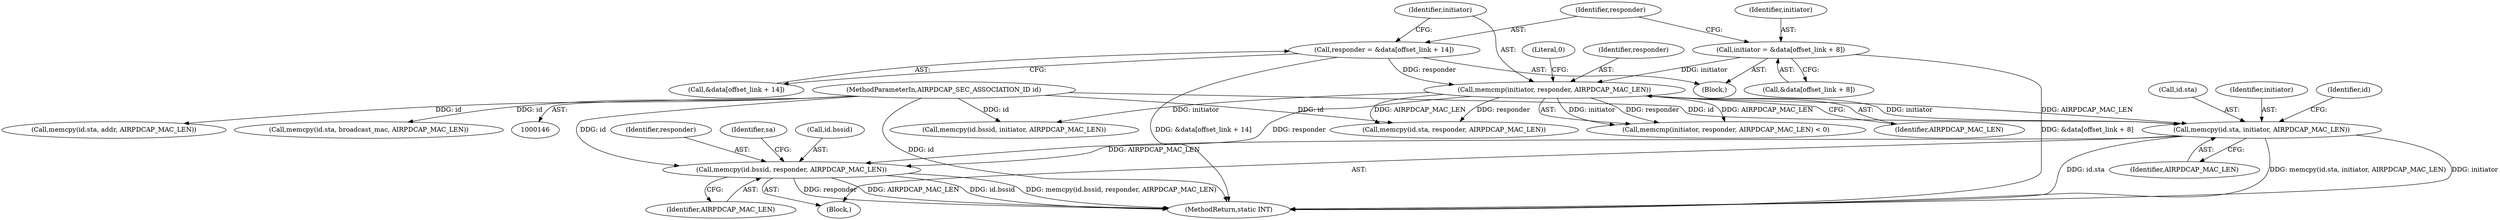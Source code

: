 digraph "0_wireshark_9b0b20b8d5f8c9f7839d58ff6c5900f7e19283b4@API" {
"1000674" [label="(Call,memcpy(id.bssid, responder, AIRPDCAP_MAC_LEN))"];
"1000151" [label="(MethodParameterIn,AIRPDCAP_SEC_ASSOCIATION_ID id)"];
"1000662" [label="(Call,memcmp(initiator, responder, AIRPDCAP_MAC_LEN))"];
"1000644" [label="(Call,initiator = &data[offset_link + 8])"];
"1000652" [label="(Call,responder = &data[offset_link + 14])"];
"1000668" [label="(Call,memcpy(id.sta, initiator, AIRPDCAP_MAC_LEN))"];
"1000679" [label="(Identifier,AIRPDCAP_MAC_LEN)"];
"1000646" [label="(Call,&data[offset_link + 8])"];
"1000653" [label="(Identifier,responder)"];
"1000669" [label="(Call,id.sta)"];
"1000682" [label="(Call,memcpy(id.sta, responder, AIRPDCAP_MAC_LEN))"];
"1000678" [label="(Identifier,responder)"];
"1000668" [label="(Call,memcpy(id.sta, initiator, AIRPDCAP_MAC_LEN))"];
"1000645" [label="(Identifier,initiator)"];
"1000663" [label="(Identifier,initiator)"];
"1000695" [label="(Identifier,sa)"];
"1000644" [label="(Call,initiator = &data[offset_link + 8])"];
"1000666" [label="(Literal,0)"];
"1000672" [label="(Identifier,initiator)"];
"1000674" [label="(Call,memcpy(id.bssid, responder, AIRPDCAP_MAC_LEN))"];
"1000675" [label="(Call,id.bssid)"];
"1000382" [label="(Call,memcpy(id.sta, addr, AIRPDCAP_MAC_LEN))"];
"1000676" [label="(Identifier,id)"];
"1000473" [label="(Block,)"];
"1000654" [label="(Call,&data[offset_link + 14])"];
"1000667" [label="(Block,)"];
"1000661" [label="(Call,memcmp(initiator, responder, AIRPDCAP_MAC_LEN) < 0)"];
"1000665" [label="(Identifier,AIRPDCAP_MAC_LEN)"];
"1000664" [label="(Identifier,responder)"];
"1000779" [label="(MethodReturn,static INT)"];
"1000673" [label="(Identifier,AIRPDCAP_MAC_LEN)"];
"1000353" [label="(Call,memcpy(id.sta, broadcast_mac, AIRPDCAP_MAC_LEN))"];
"1000688" [label="(Call,memcpy(id.bssid, initiator, AIRPDCAP_MAC_LEN))"];
"1000652" [label="(Call,responder = &data[offset_link + 14])"];
"1000151" [label="(MethodParameterIn,AIRPDCAP_SEC_ASSOCIATION_ID id)"];
"1000662" [label="(Call,memcmp(initiator, responder, AIRPDCAP_MAC_LEN))"];
"1000674" -> "1000667"  [label="AST: "];
"1000674" -> "1000679"  [label="CFG: "];
"1000675" -> "1000674"  [label="AST: "];
"1000678" -> "1000674"  [label="AST: "];
"1000679" -> "1000674"  [label="AST: "];
"1000695" -> "1000674"  [label="CFG: "];
"1000674" -> "1000779"  [label="DDG: responder"];
"1000674" -> "1000779"  [label="DDG: AIRPDCAP_MAC_LEN"];
"1000674" -> "1000779"  [label="DDG: id.bssid"];
"1000674" -> "1000779"  [label="DDG: memcpy(id.bssid, responder, AIRPDCAP_MAC_LEN)"];
"1000151" -> "1000674"  [label="DDG: id"];
"1000662" -> "1000674"  [label="DDG: responder"];
"1000668" -> "1000674"  [label="DDG: AIRPDCAP_MAC_LEN"];
"1000151" -> "1000146"  [label="AST: "];
"1000151" -> "1000779"  [label="DDG: id"];
"1000151" -> "1000353"  [label="DDG: id"];
"1000151" -> "1000382"  [label="DDG: id"];
"1000151" -> "1000668"  [label="DDG: id"];
"1000151" -> "1000682"  [label="DDG: id"];
"1000151" -> "1000688"  [label="DDG: id"];
"1000662" -> "1000661"  [label="AST: "];
"1000662" -> "1000665"  [label="CFG: "];
"1000663" -> "1000662"  [label="AST: "];
"1000664" -> "1000662"  [label="AST: "];
"1000665" -> "1000662"  [label="AST: "];
"1000666" -> "1000662"  [label="CFG: "];
"1000662" -> "1000661"  [label="DDG: initiator"];
"1000662" -> "1000661"  [label="DDG: responder"];
"1000662" -> "1000661"  [label="DDG: AIRPDCAP_MAC_LEN"];
"1000644" -> "1000662"  [label="DDG: initiator"];
"1000652" -> "1000662"  [label="DDG: responder"];
"1000662" -> "1000668"  [label="DDG: initiator"];
"1000662" -> "1000668"  [label="DDG: AIRPDCAP_MAC_LEN"];
"1000662" -> "1000682"  [label="DDG: responder"];
"1000662" -> "1000682"  [label="DDG: AIRPDCAP_MAC_LEN"];
"1000662" -> "1000688"  [label="DDG: initiator"];
"1000644" -> "1000473"  [label="AST: "];
"1000644" -> "1000646"  [label="CFG: "];
"1000645" -> "1000644"  [label="AST: "];
"1000646" -> "1000644"  [label="AST: "];
"1000653" -> "1000644"  [label="CFG: "];
"1000644" -> "1000779"  [label="DDG: &data[offset_link + 8]"];
"1000652" -> "1000473"  [label="AST: "];
"1000652" -> "1000654"  [label="CFG: "];
"1000653" -> "1000652"  [label="AST: "];
"1000654" -> "1000652"  [label="AST: "];
"1000663" -> "1000652"  [label="CFG: "];
"1000652" -> "1000779"  [label="DDG: &data[offset_link + 14]"];
"1000668" -> "1000667"  [label="AST: "];
"1000668" -> "1000673"  [label="CFG: "];
"1000669" -> "1000668"  [label="AST: "];
"1000672" -> "1000668"  [label="AST: "];
"1000673" -> "1000668"  [label="AST: "];
"1000676" -> "1000668"  [label="CFG: "];
"1000668" -> "1000779"  [label="DDG: memcpy(id.sta, initiator, AIRPDCAP_MAC_LEN)"];
"1000668" -> "1000779"  [label="DDG: initiator"];
"1000668" -> "1000779"  [label="DDG: id.sta"];
}
